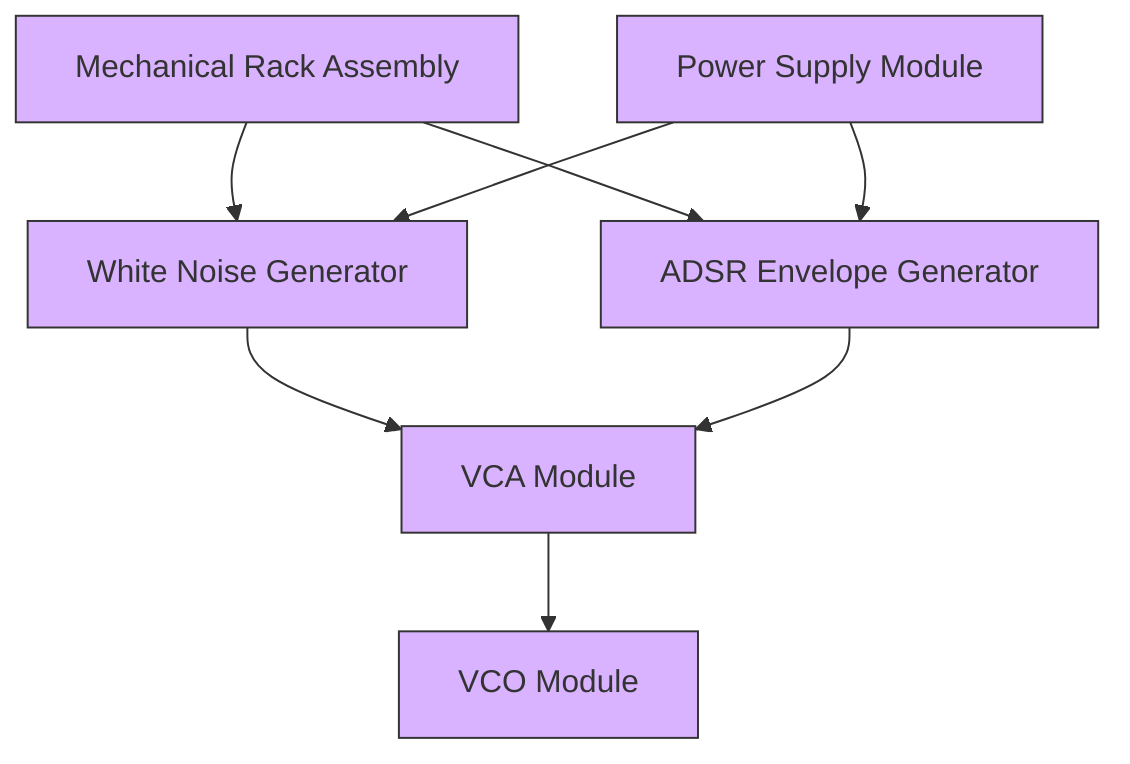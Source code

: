 graph TD
    RACK[Mechanical Rack Assembly]:::project
    PSU[Power Supply Module]:::project
    NOISE[White Noise Generator]:::project
    ADSR[ADSR Envelope Generator]:::project
    VCA[VCA Module]:::project
    VCO[VCO Module]:::project

    %% Independent base modules
    RACK --> NOISE
    PSU --> NOISE
    RACK --> ADSR
    PSU --> ADSR

    %% Subsequent dependencies
    NOISE --> VCA
    ADSR --> VCA
    VCA --> VCO

    classDef project fill:#d9b3ff,stroke:#333;

    %% Clickable links using full GitHub URLs
    click RACK "https://github.com/elandahl/eurorack-course/blob/main/project/01-mechanical-rack/README.md"
    click PSU "https://github.com/elandahl/eurorack-course/blob/main/project/02-power-supply/README.md"
    click NOISE "https://github.com/elandahl/eurorack-course/blob/main/project/03-white-noise-generator/README.md"
    click ADSR "https://github.com/elandahl/eurorack-course/blob/main/project/04-adsr/README.md"
    click VCA "https://github.com/elandahl/eurorack-course/blob/main/project/05-vca/README.md"
    click VCO "https://github.com/elandahl/eurorack-course/blob/main/project/06-vco/README.md"